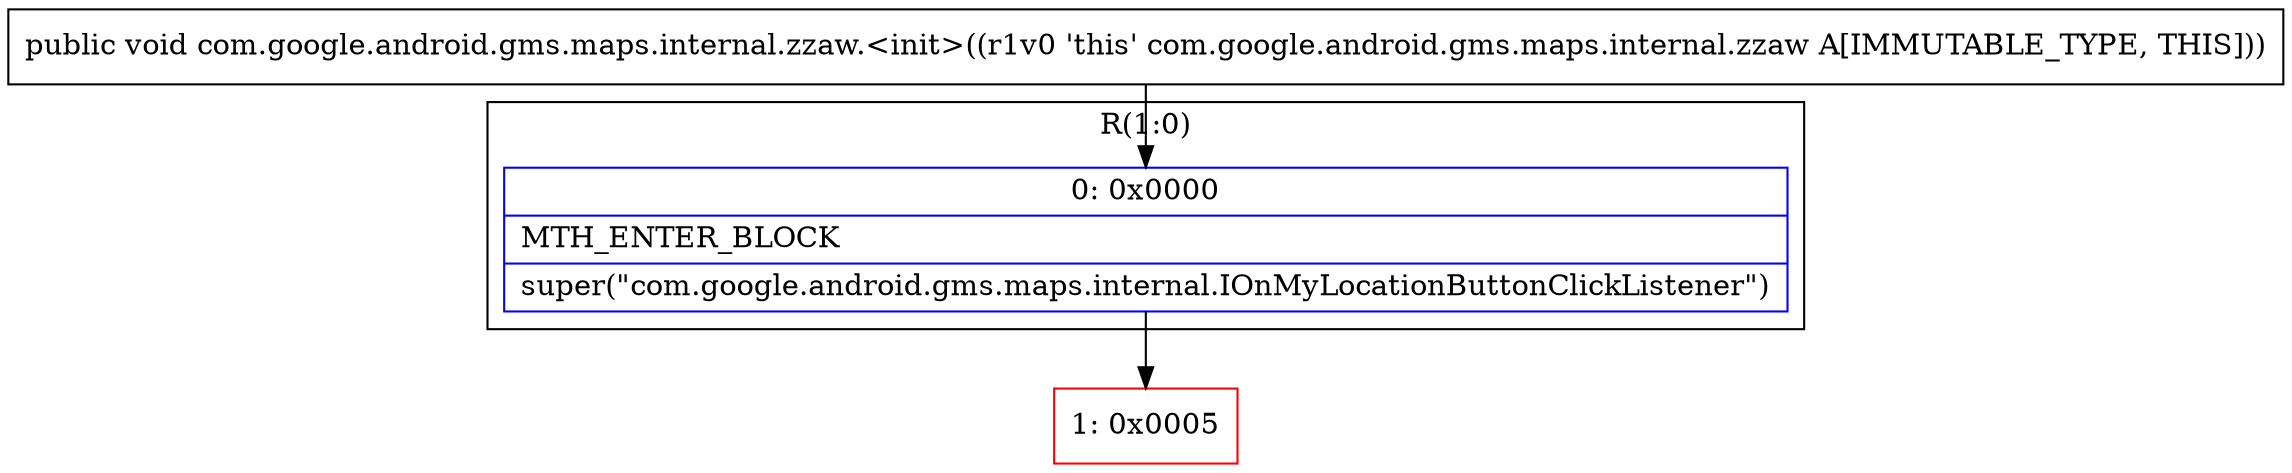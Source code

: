 digraph "CFG forcom.google.android.gms.maps.internal.zzaw.\<init\>()V" {
subgraph cluster_Region_758258023 {
label = "R(1:0)";
node [shape=record,color=blue];
Node_0 [shape=record,label="{0\:\ 0x0000|MTH_ENTER_BLOCK\l|super(\"com.google.android.gms.maps.internal.IOnMyLocationButtonClickListener\")\l}"];
}
Node_1 [shape=record,color=red,label="{1\:\ 0x0005}"];
MethodNode[shape=record,label="{public void com.google.android.gms.maps.internal.zzaw.\<init\>((r1v0 'this' com.google.android.gms.maps.internal.zzaw A[IMMUTABLE_TYPE, THIS])) }"];
MethodNode -> Node_0;
Node_0 -> Node_1;
}

